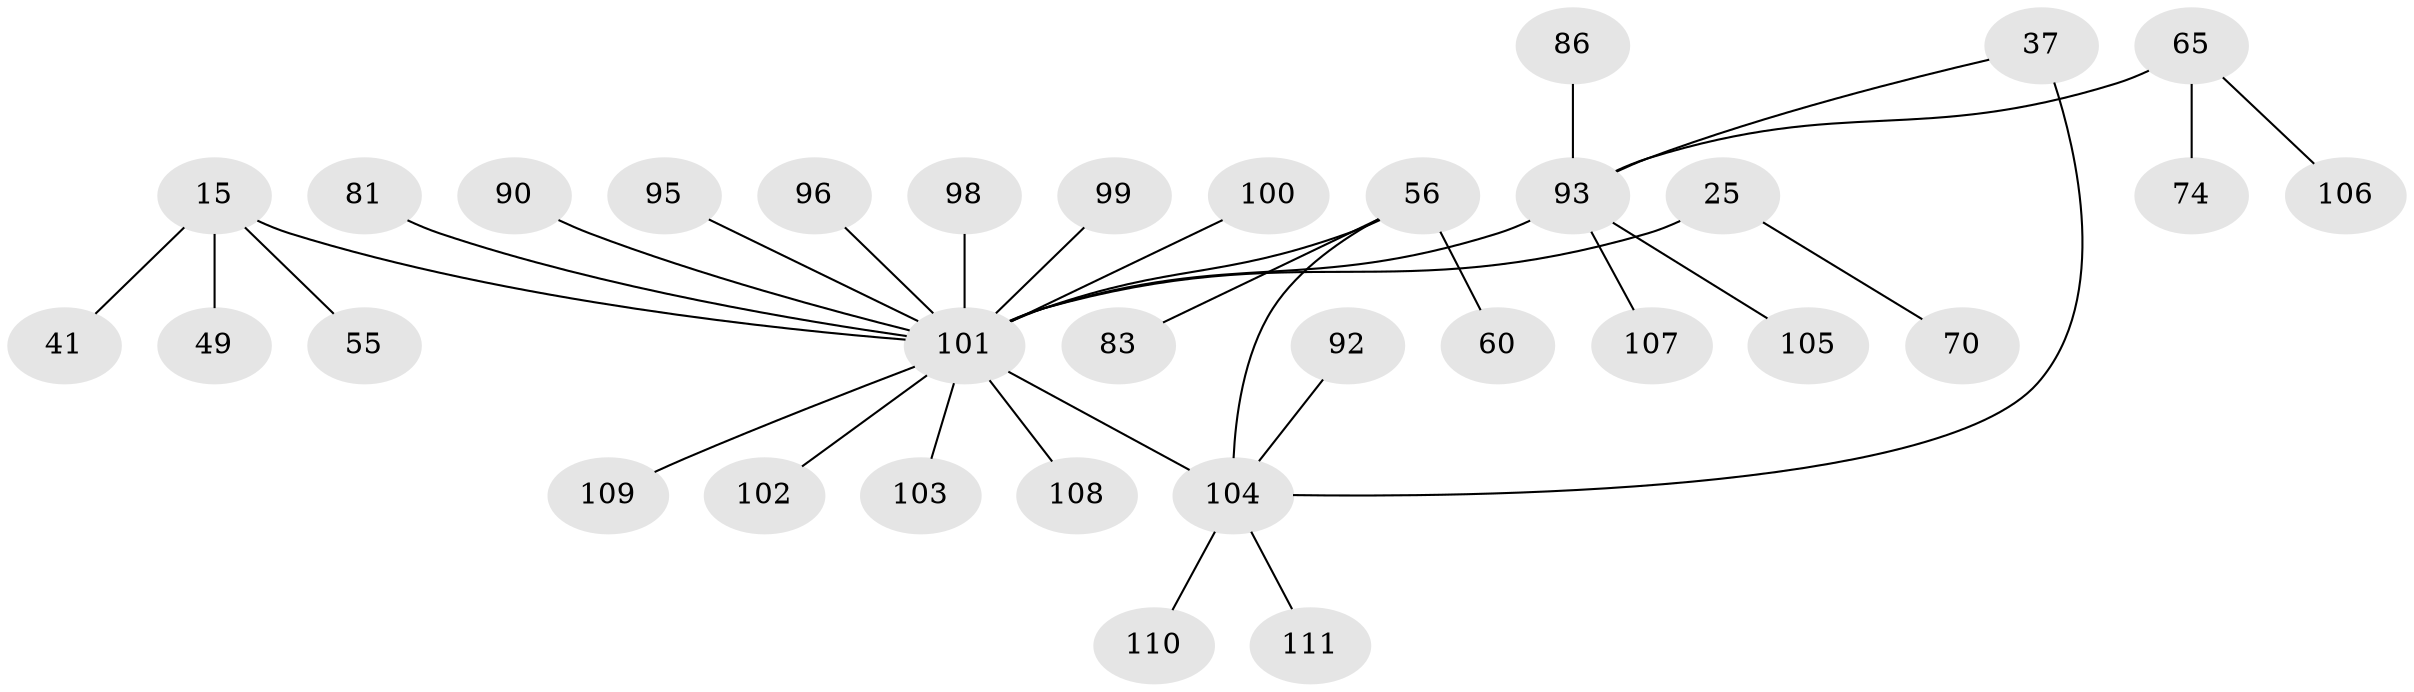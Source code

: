 // original degree distribution, {7: 0.05405405405405406, 6: 0.036036036036036036, 13: 0.018018018018018018, 10: 0.036036036036036036, 8: 0.018018018018018018, 9: 0.036036036036036036, 5: 0.018018018018018018, 4: 0.018018018018018018, 1: 0.5675675675675675, 2: 0.15315315315315314, 3: 0.04504504504504504}
// Generated by graph-tools (version 1.1) at 2025/58/03/04/25 21:58:26]
// undirected, 33 vertices, 34 edges
graph export_dot {
graph [start="1"]
  node [color=gray90,style=filled];
  15 [super="+12"];
  25 [super="+21"];
  37 [super="+19+36"];
  41;
  49;
  55;
  56 [super="+7"];
  60;
  65 [super="+2+40+50+54"];
  70;
  74;
  81;
  83;
  86;
  90;
  92;
  93 [super="+4+5+39+82+84"];
  95 [super="+31"];
  96;
  98;
  99 [super="+43"];
  100;
  101 [super="+73+8+94+87+97+26+48+58+69"];
  102;
  103;
  104 [super="+80+89"];
  105 [super="+59"];
  106;
  107;
  108;
  109;
  110;
  111 [super="+91"];
  15 -- 55;
  15 -- 49;
  15 -- 41;
  15 -- 101 [weight=9];
  25 -- 70;
  25 -- 101 [weight=6];
  37 -- 93;
  37 -- 104 [weight=6];
  56 -- 83;
  56 -- 101 [weight=5];
  56 -- 60;
  56 -- 104 [weight=4];
  65 -- 106;
  65 -- 74;
  65 -- 93 [weight=6];
  81 -- 101;
  86 -- 93;
  90 -- 101;
  92 -- 104;
  93 -- 101 [weight=6];
  93 -- 107;
  93 -- 105;
  95 -- 101;
  96 -- 101;
  98 -- 101;
  99 -- 101;
  100 -- 101;
  101 -- 103;
  101 -- 102;
  101 -- 108;
  101 -- 109;
  101 -- 104 [weight=6];
  104 -- 110;
  104 -- 111;
}
